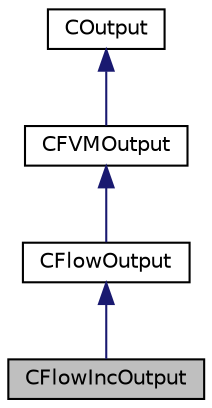 digraph "CFlowIncOutput"
{
 // LATEX_PDF_SIZE
  edge [fontname="Helvetica",fontsize="10",labelfontname="Helvetica",labelfontsize="10"];
  node [fontname="Helvetica",fontsize="10",shape=record];
  Node1 [label="CFlowIncOutput",height=0.2,width=0.4,color="black", fillcolor="grey75", style="filled", fontcolor="black",tooltip="Output class for incompressible flow problems."];
  Node2 -> Node1 [dir="back",color="midnightblue",fontsize="10",style="solid",fontname="Helvetica"];
  Node2 [label="CFlowOutput",height=0.2,width=0.4,color="black", fillcolor="white", style="filled",URL="$classCFlowOutput.html",tooltip=" "];
  Node3 -> Node2 [dir="back",color="midnightblue",fontsize="10",style="solid",fontname="Helvetica"];
  Node3 [label="CFVMOutput",height=0.2,width=0.4,color="black", fillcolor="white", style="filled",URL="$classCFVMOutput.html",tooltip=" "];
  Node4 -> Node3 [dir="back",color="midnightblue",fontsize="10",style="solid",fontname="Helvetica"];
  Node4 [label="COutput",height=0.2,width=0.4,color="black", fillcolor="white", style="filled",URL="$classCOutput.html",tooltip="Class for writing the convergence history and to write solution data to file."];
}
